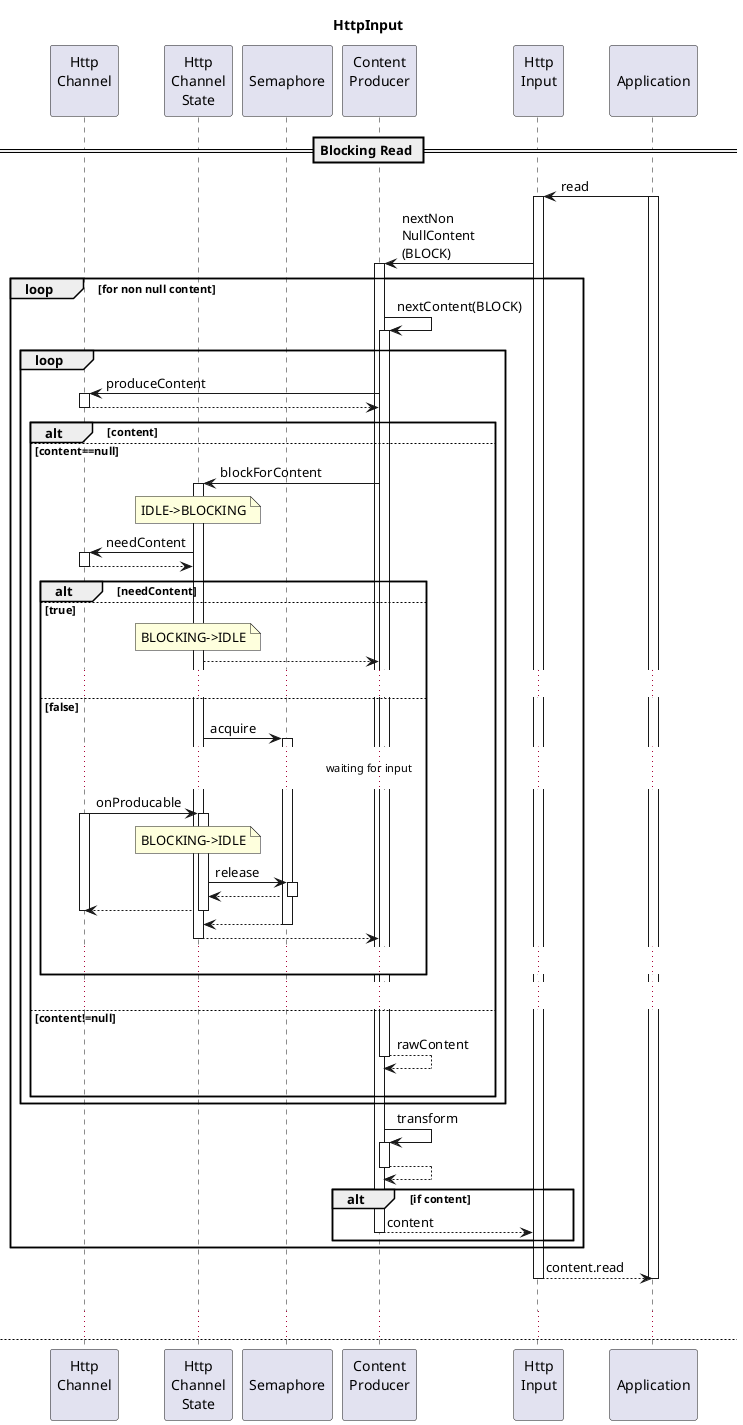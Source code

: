 @startuml
title "HttpInput"

participant HttpChannel as "Http\nChannel\n"
participant HttpChannelState as "Http\nChannel\nState"
participant Semaphore as "\nSemaphore\n"
participant ContentProducer as "Content\nProducer\n"
participant HttpInput as "Http\nInput\n"
participant Application as "\nApplication\n"

autoactivate on

== Blocking Read ==

Application->HttpInput: read
activate Application
HttpInput->ContentProducer: nextNon\nNullContent\n(BLOCK)
    loop for non null content
        ContentProducer->ContentProducer: nextContent(BLOCK)
            loop
                ContentProducer->HttpChannel: produceContent
                return
                alt content
                else content==null
                    ContentProducer->HttpChannelState: blockForContent
                        note over HttpChannelState
                        IDLE->BLOCKING
                        end note
                        HttpChannelState->HttpChannel: needContent
                        return
                        alt needContent
                        else true
                            note over HttpChannelState
                            BLOCKING->IDLE
                            end note
                            autoactivate off
                            HttpChannelState-->ContentProducer
                            autoactivate on
                            ...
                        else false
                            HttpChannelState->Semaphore: acquire
                            ... waiting for input ...
HttpChannel->HttpChannelState: onProducable
    activate HttpChannel
    note over HttpChannelState
    BLOCKING->IDLE
    end note
    HttpChannelState->Semaphore:release
    return
return
deactivate HttpChannel
                            return
                        return
                        ...
                    end
                    ...
                else content!=null
                return rawContent
                |||
            end
        end
            ContentProducer->ContentProducer: transform
            return
        alt if content
            return content
        end
    end
return content.read
deactivate Application
|||
...

newpage
== Available ==

Application->HttpInput: available
activate Application
HttpInput->ContentProducer: nextNon\nNullContent\n(POLL)
    loop for non null content
        ContentProducer->ContentProducer: nextContent(POLL)
            loop
                ContentProducer->HttpChannel: produceContent
                return

                note over ContentProducer
                break loop
                end note
            end
        return rawContent or null
        alt if rawContent!=null
            ContentProducer->ContentProducer: transform
            return
            |||
            alt if content
                return content
            end
        end
    end
return content.read
deactivate Application
|||
...

newpage

== Async Read ==


[->HttpChannel: handle
    loop
        HttpChannel->HttpChannelState: nextAction
        alt inputState
        else READY
            note over HttpChannelState
                READY->IDLE
            end note
            return ASYNC_READ
            ...
        end
        alt action
        else ASYNC_READ
            HttpChannel->HttpInput:isReady
                note over HttpInput
                    see below
                end note
            return
            alt isReady
            else true
                HttpChannel->Application:onDataAvailable
                    note left of Application
                    calls to isReady and read
                    may be made in this scope or by
                    other threads at any time.
                    see below.
                    end note
                return
            end
        end
    end
return
|||


Application->HttpInput: isReady
activate Application
HttpInput->ContentProducer: nextNon\nNullContent\n(ASYNC)
    loop for non null content
        ContentProducer->ContentProducer: nextContent(ASYNC)
            loop
                ContentProducer->HttpChannel: produceContent
                return
                alt content==null
                    ContentProducer->HttpChannelState: isReady
                        note over HttpChannelState
                        IDLE->UNREADY
                        end note
                        HttpChannelState->HttpChannel: needContent
                        return
                        alt needContent
                        else true
                            note over HttpChannelState
                            UNREADY->IDLE
                            end note
                            autoactivate off
                            HttpChannelState-->ContentProducer: true
                            autoactivate on
                            note over ContentProducer
                            continue loop
                            end note
                            ...
                        else false
                            return false
                        end
                end

            note over ContentProducer
            break loop
            end note
        end


        return rawContent or null
        alt if rawContent!=null
            ContentProducer->ContentProducer: transform
            return
            |||
        end

        return content!=null
    end
return content!=null
deactivate Application
|||
...

alt if content arrives
    note right of HttpChannel
        this may happen during isReady above or after.
        The full state handling is shown below, even for
        blocking cases
    end note
        HttpChannel->HttpChannelState: onProducable
            alt inputState
            else BLOCKING
                note over HttpChannelState
                BLOCKING->IDLE
                woken=false
                end note
                HttpChannelState->Semaphore:release
                return
                ...
            else UNREADY
                note over HttpChannelState
                UNREADY->READY
                woken=WAITING
                end note
                ...
            end
        return woken
        ...
end


Application->HttpInput: read
activate Application
    HttpInput->ContentProducer: read
        return content==null\n?ISE\n:content.read
    return
deactivate Application

|||

@enduml
